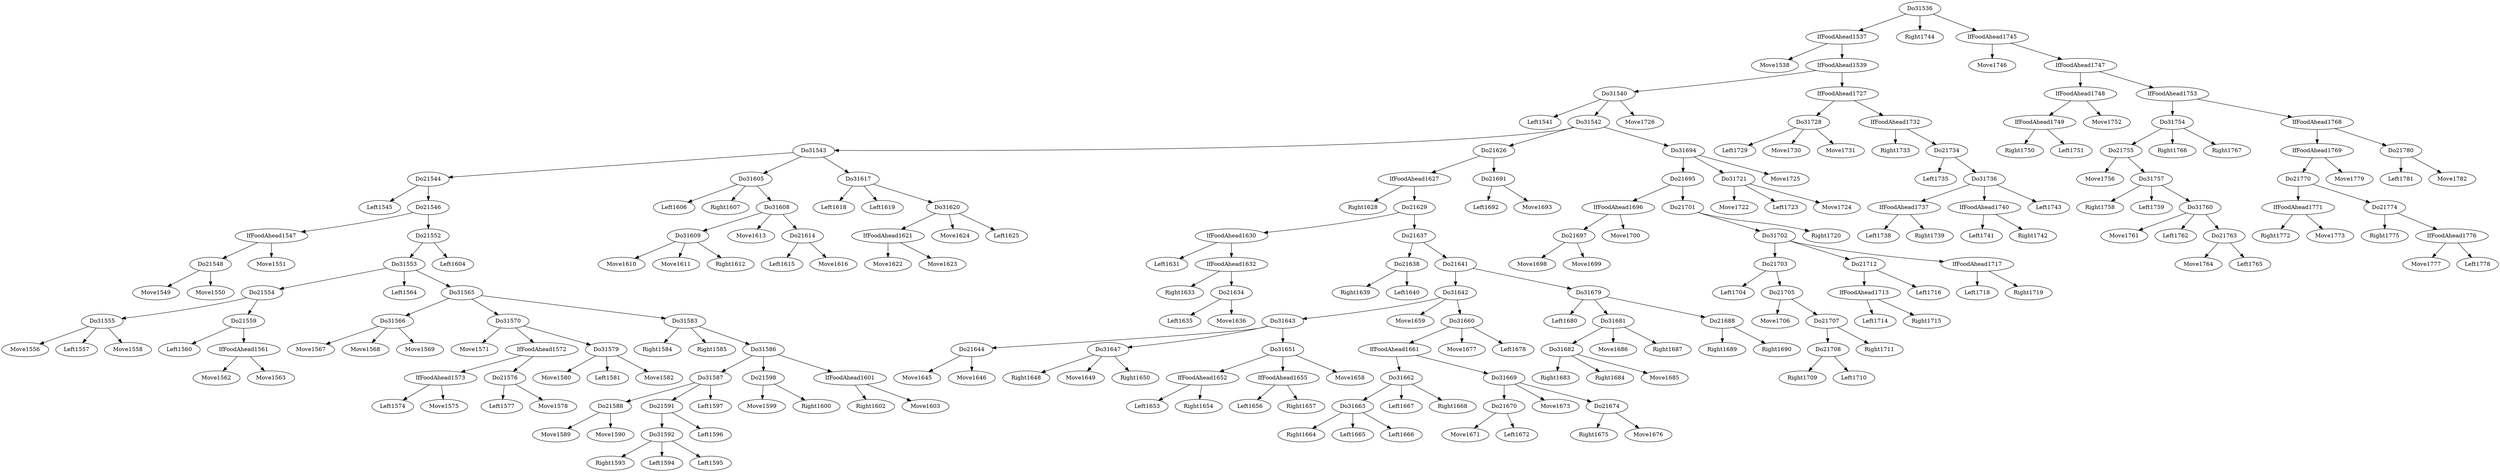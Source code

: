 digraph T {
	IfFoodAhead1537 -> Move1538
	Do31540 -> Left1541
	Do21544 -> Left1545
	Do21548 -> Move1549
	Do21548 -> Move1550
	IfFoodAhead1547 -> Do21548
	IfFoodAhead1547 -> Move1551
	Do21546 -> IfFoodAhead1547
	Do31555 -> Move1556
	Do31555 -> Left1557
	Do31555 -> Move1558
	Do21554 -> Do31555
	Do21559 -> Left1560
	IfFoodAhead1561 -> Move1562
	IfFoodAhead1561 -> Move1563
	Do21559 -> IfFoodAhead1561
	Do21554 -> Do21559
	Do31553 -> Do21554
	Do31553 -> Left1564
	Do31566 -> Move1567
	Do31566 -> Move1568
	Do31566 -> Move1569
	Do31565 -> Do31566
	Do31570 -> Move1571
	IfFoodAhead1573 -> Left1574
	IfFoodAhead1573 -> Move1575
	IfFoodAhead1572 -> IfFoodAhead1573
	Do21576 -> Left1577
	Do21576 -> Move1578
	IfFoodAhead1572 -> Do21576
	Do31570 -> IfFoodAhead1572
	Do31579 -> Move1580
	Do31579 -> Left1581
	Do31579 -> Move1582
	Do31570 -> Do31579
	Do31565 -> Do31570
	Do31583 -> Right1584
	Do31583 -> Right1585
	Do21588 -> Move1589
	Do21588 -> Move1590
	Do31587 -> Do21588
	Do31592 -> Right1593
	Do31592 -> Left1594
	Do31592 -> Left1595
	Do21591 -> Do31592
	Do21591 -> Left1596
	Do31587 -> Do21591
	Do31587 -> Left1597
	Do31586 -> Do31587
	Do21598 -> Move1599
	Do21598 -> Right1600
	Do31586 -> Do21598
	IfFoodAhead1601 -> Right1602
	IfFoodAhead1601 -> Move1603
	Do31586 -> IfFoodAhead1601
	Do31583 -> Do31586
	Do31565 -> Do31583
	Do31553 -> Do31565
	Do21552 -> Do31553
	Do21552 -> Left1604
	Do21546 -> Do21552
	Do21544 -> Do21546
	Do31543 -> Do21544
	Do31605 -> Left1606
	Do31605 -> Right1607
	Do31609 -> Move1610
	Do31609 -> Move1611
	Do31609 -> Right1612
	Do31608 -> Do31609
	Do31608 -> Move1613
	Do21614 -> Left1615
	Do21614 -> Move1616
	Do31608 -> Do21614
	Do31605 -> Do31608
	Do31543 -> Do31605
	Do31617 -> Left1618
	Do31617 -> Left1619
	IfFoodAhead1621 -> Move1622
	IfFoodAhead1621 -> Move1623
	Do31620 -> IfFoodAhead1621
	Do31620 -> Move1624
	Do31620 -> Left1625
	Do31617 -> Do31620
	Do31543 -> Do31617
	Do31542 -> Do31543
	IfFoodAhead1627 -> Right1628
	IfFoodAhead1630 -> Left1631
	IfFoodAhead1632 -> Right1633
	Do21634 -> Left1635
	Do21634 -> Move1636
	IfFoodAhead1632 -> Do21634
	IfFoodAhead1630 -> IfFoodAhead1632
	Do21629 -> IfFoodAhead1630
	Do21638 -> Right1639
	Do21638 -> Left1640
	Do21637 -> Do21638
	Do21644 -> Move1645
	Do21644 -> Move1646
	Do31643 -> Do21644
	Do31647 -> Right1648
	Do31647 -> Move1649
	Do31647 -> Right1650
	Do31643 -> Do31647
	IfFoodAhead1652 -> Left1653
	IfFoodAhead1652 -> Right1654
	Do31651 -> IfFoodAhead1652
	IfFoodAhead1655 -> Left1656
	IfFoodAhead1655 -> Right1657
	Do31651 -> IfFoodAhead1655
	Do31651 -> Move1658
	Do31643 -> Do31651
	Do31642 -> Do31643
	Do31642 -> Move1659
	Do31663 -> Right1664
	Do31663 -> Left1665
	Do31663 -> Left1666
	Do31662 -> Do31663
	Do31662 -> Left1667
	Do31662 -> Right1668
	IfFoodAhead1661 -> Do31662
	Do21670 -> Move1671
	Do21670 -> Left1672
	Do31669 -> Do21670
	Do31669 -> Move1673
	Do21674 -> Right1675
	Do21674 -> Move1676
	Do31669 -> Do21674
	IfFoodAhead1661 -> Do31669
	Do31660 -> IfFoodAhead1661
	Do31660 -> Move1677
	Do31660 -> Left1678
	Do31642 -> Do31660
	Do21641 -> Do31642
	Do31679 -> Left1680
	Do31682 -> Right1683
	Do31682 -> Right1684
	Do31682 -> Move1685
	Do31681 -> Do31682
	Do31681 -> Move1686
	Do31681 -> Right1687
	Do31679 -> Do31681
	Do21688 -> Right1689
	Do21688 -> Right1690
	Do31679 -> Do21688
	Do21641 -> Do31679
	Do21637 -> Do21641
	Do21629 -> Do21637
	IfFoodAhead1627 -> Do21629
	Do21626 -> IfFoodAhead1627
	Do21691 -> Left1692
	Do21691 -> Move1693
	Do21626 -> Do21691
	Do31542 -> Do21626
	Do21697 -> Move1698
	Do21697 -> Move1699
	IfFoodAhead1696 -> Do21697
	IfFoodAhead1696 -> Move1700
	Do21695 -> IfFoodAhead1696
	Do21703 -> Left1704
	Do21705 -> Move1706
	Do21708 -> Right1709
	Do21708 -> Left1710
	Do21707 -> Do21708
	Do21707 -> Right1711
	Do21705 -> Do21707
	Do21703 -> Do21705
	Do31702 -> Do21703
	IfFoodAhead1713 -> Left1714
	IfFoodAhead1713 -> Right1715
	Do21712 -> IfFoodAhead1713
	Do21712 -> Left1716
	Do31702 -> Do21712
	IfFoodAhead1717 -> Left1718
	IfFoodAhead1717 -> Right1719
	Do31702 -> IfFoodAhead1717
	Do21701 -> Do31702
	Do21701 -> Right1720
	Do21695 -> Do21701
	Do31694 -> Do21695
	Do31721 -> Move1722
	Do31721 -> Left1723
	Do31721 -> Move1724
	Do31694 -> Do31721
	Do31694 -> Move1725
	Do31542 -> Do31694
	Do31540 -> Do31542
	Do31540 -> Move1726
	IfFoodAhead1539 -> Do31540
	Do31728 -> Left1729
	Do31728 -> Move1730
	Do31728 -> Move1731
	IfFoodAhead1727 -> Do31728
	IfFoodAhead1732 -> Right1733
	Do21734 -> Left1735
	IfFoodAhead1737 -> Left1738
	IfFoodAhead1737 -> Right1739
	Do31736 -> IfFoodAhead1737
	IfFoodAhead1740 -> Left1741
	IfFoodAhead1740 -> Right1742
	Do31736 -> IfFoodAhead1740
	Do31736 -> Left1743
	Do21734 -> Do31736
	IfFoodAhead1732 -> Do21734
	IfFoodAhead1727 -> IfFoodAhead1732
	IfFoodAhead1539 -> IfFoodAhead1727
	IfFoodAhead1537 -> IfFoodAhead1539
	Do31536 -> IfFoodAhead1537
	Do31536 -> Right1744
	IfFoodAhead1745 -> Move1746
	IfFoodAhead1749 -> Right1750
	IfFoodAhead1749 -> Left1751
	IfFoodAhead1748 -> IfFoodAhead1749
	IfFoodAhead1748 -> Move1752
	IfFoodAhead1747 -> IfFoodAhead1748
	Do21755 -> Move1756
	Do31757 -> Right1758
	Do31757 -> Left1759
	Do31760 -> Move1761
	Do31760 -> Left1762
	Do21763 -> Move1764
	Do21763 -> Left1765
	Do31760 -> Do21763
	Do31757 -> Do31760
	Do21755 -> Do31757
	Do31754 -> Do21755
	Do31754 -> Right1766
	Do31754 -> Right1767
	IfFoodAhead1753 -> Do31754
	IfFoodAhead1771 -> Right1772
	IfFoodAhead1771 -> Move1773
	Do21770 -> IfFoodAhead1771
	Do21774 -> Right1775
	IfFoodAhead1776 -> Move1777
	IfFoodAhead1776 -> Left1778
	Do21774 -> IfFoodAhead1776
	Do21770 -> Do21774
	IfFoodAhead1769 -> Do21770
	IfFoodAhead1769 -> Move1779
	IfFoodAhead1768 -> IfFoodAhead1769
	Do21780 -> Left1781
	Do21780 -> Move1782
	IfFoodAhead1768 -> Do21780
	IfFoodAhead1753 -> IfFoodAhead1768
	IfFoodAhead1747 -> IfFoodAhead1753
	IfFoodAhead1745 -> IfFoodAhead1747
	Do31536 -> IfFoodAhead1745
}
